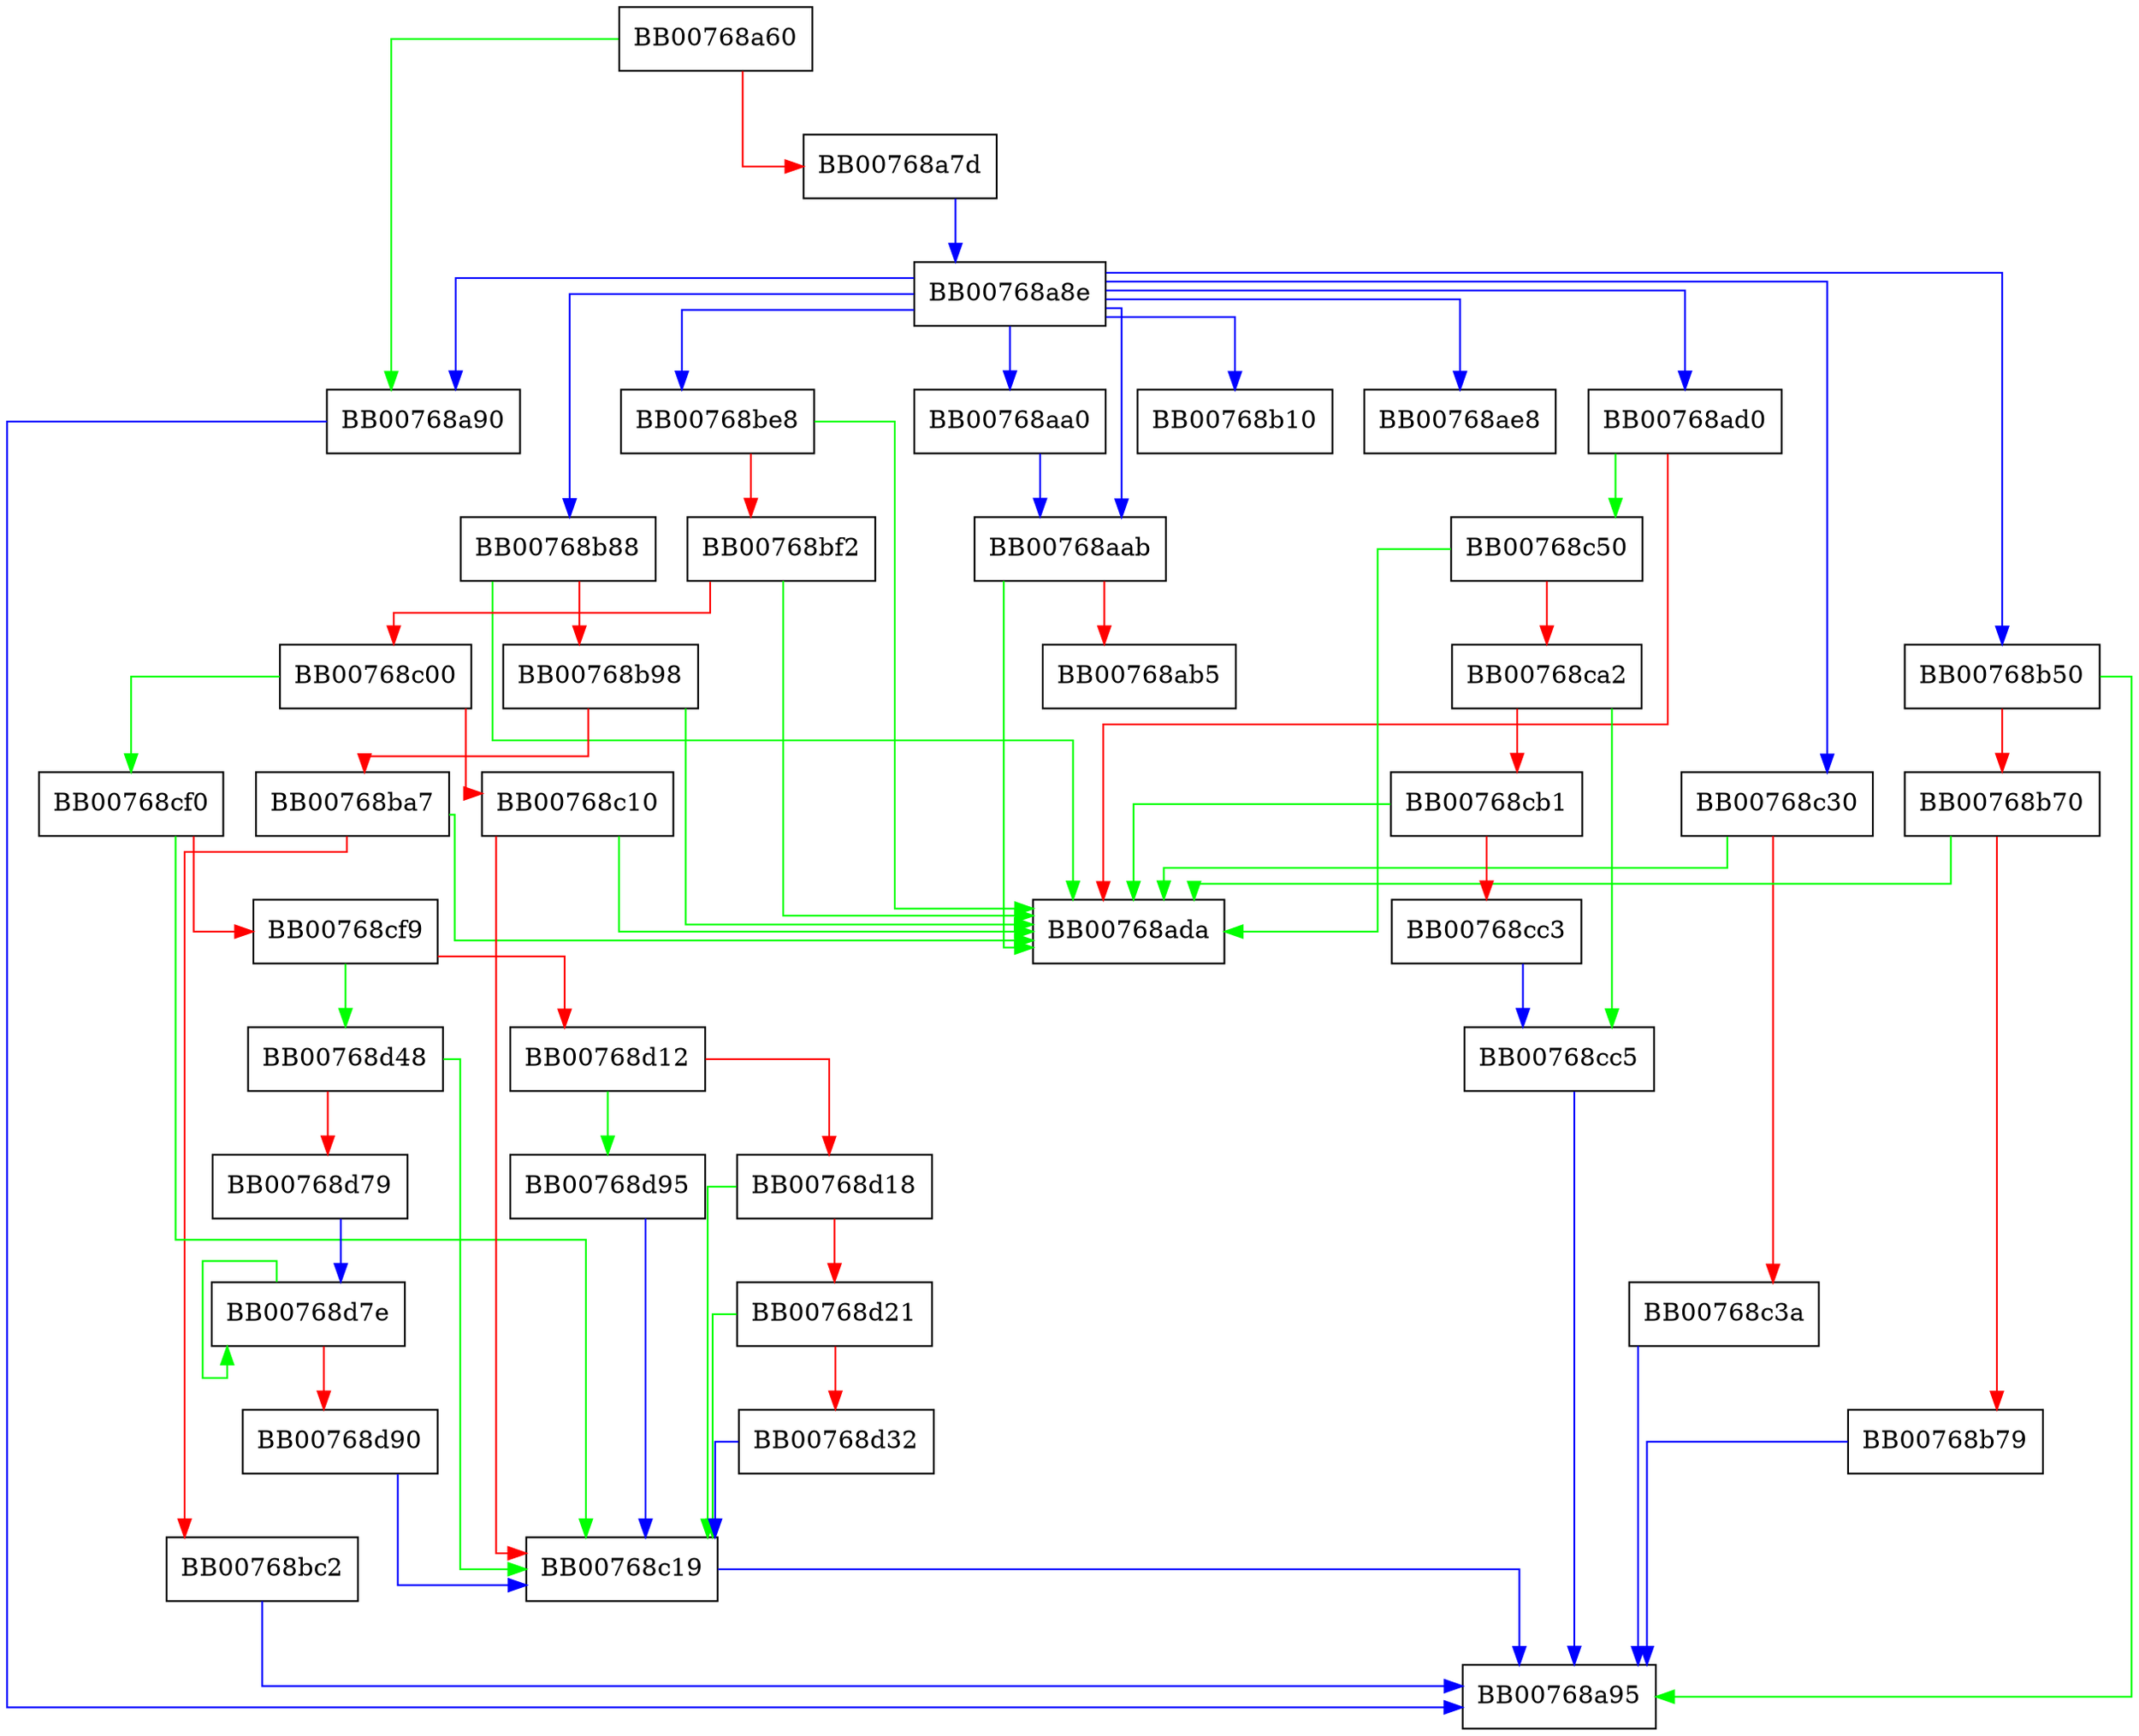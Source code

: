 digraph aria_ccm_ctrl {
  node [shape="box"];
  graph [splines=ortho];
  BB00768a60 -> BB00768a90 [color="green"];
  BB00768a60 -> BB00768a7d [color="red"];
  BB00768a7d -> BB00768a8e [color="blue"];
  BB00768a8e -> BB00768b10 [color="blue"];
  BB00768a8e -> BB00768a90 [color="blue"];
  BB00768a8e -> BB00768b50 [color="blue"];
  BB00768a8e -> BB00768aa0 [color="blue"];
  BB00768a8e -> BB00768b88 [color="blue"];
  BB00768a8e -> BB00768be8 [color="blue"];
  BB00768a8e -> BB00768c30 [color="blue"];
  BB00768a8e -> BB00768aab [color="blue"];
  BB00768a8e -> BB00768ad0 [color="blue"];
  BB00768a8e -> BB00768ae8 [color="blue"];
  BB00768a90 -> BB00768a95 [color="blue"];
  BB00768aa0 -> BB00768aab [color="blue"];
  BB00768aab -> BB00768ada [color="green"];
  BB00768aab -> BB00768ab5 [color="red"];
  BB00768ad0 -> BB00768c50 [color="green"];
  BB00768ad0 -> BB00768ada [color="red"];
  BB00768b50 -> BB00768a95 [color="green"];
  BB00768b50 -> BB00768b70 [color="red"];
  BB00768b70 -> BB00768ada [color="green"];
  BB00768b70 -> BB00768b79 [color="red"];
  BB00768b79 -> BB00768a95 [color="blue"];
  BB00768b88 -> BB00768ada [color="green"];
  BB00768b88 -> BB00768b98 [color="red"];
  BB00768b98 -> BB00768ada [color="green"];
  BB00768b98 -> BB00768ba7 [color="red"];
  BB00768ba7 -> BB00768ada [color="green"];
  BB00768ba7 -> BB00768bc2 [color="red"];
  BB00768bc2 -> BB00768a95 [color="blue"];
  BB00768be8 -> BB00768ada [color="green"];
  BB00768be8 -> BB00768bf2 [color="red"];
  BB00768bf2 -> BB00768ada [color="green"];
  BB00768bf2 -> BB00768c00 [color="red"];
  BB00768c00 -> BB00768cf0 [color="green"];
  BB00768c00 -> BB00768c10 [color="red"];
  BB00768c10 -> BB00768ada [color="green"];
  BB00768c10 -> BB00768c19 [color="red"];
  BB00768c19 -> BB00768a95 [color="blue"];
  BB00768c30 -> BB00768ada [color="green"];
  BB00768c30 -> BB00768c3a [color="red"];
  BB00768c3a -> BB00768a95 [color="blue"];
  BB00768c50 -> BB00768ada [color="green"];
  BB00768c50 -> BB00768ca2 [color="red"];
  BB00768ca2 -> BB00768cc5 [color="green"];
  BB00768ca2 -> BB00768cb1 [color="red"];
  BB00768cb1 -> BB00768ada [color="green"];
  BB00768cb1 -> BB00768cc3 [color="red"];
  BB00768cc3 -> BB00768cc5 [color="blue"];
  BB00768cc5 -> BB00768a95 [color="blue"];
  BB00768cf0 -> BB00768c19 [color="green"];
  BB00768cf0 -> BB00768cf9 [color="red"];
  BB00768cf9 -> BB00768d48 [color="green"];
  BB00768cf9 -> BB00768d12 [color="red"];
  BB00768d12 -> BB00768d95 [color="green"];
  BB00768d12 -> BB00768d18 [color="red"];
  BB00768d18 -> BB00768c19 [color="green"];
  BB00768d18 -> BB00768d21 [color="red"];
  BB00768d21 -> BB00768c19 [color="green"];
  BB00768d21 -> BB00768d32 [color="red"];
  BB00768d32 -> BB00768c19 [color="blue"];
  BB00768d48 -> BB00768c19 [color="green"];
  BB00768d48 -> BB00768d79 [color="red"];
  BB00768d79 -> BB00768d7e [color="blue"];
  BB00768d7e -> BB00768d7e [color="green"];
  BB00768d7e -> BB00768d90 [color="red"];
  BB00768d90 -> BB00768c19 [color="blue"];
  BB00768d95 -> BB00768c19 [color="blue"];
}